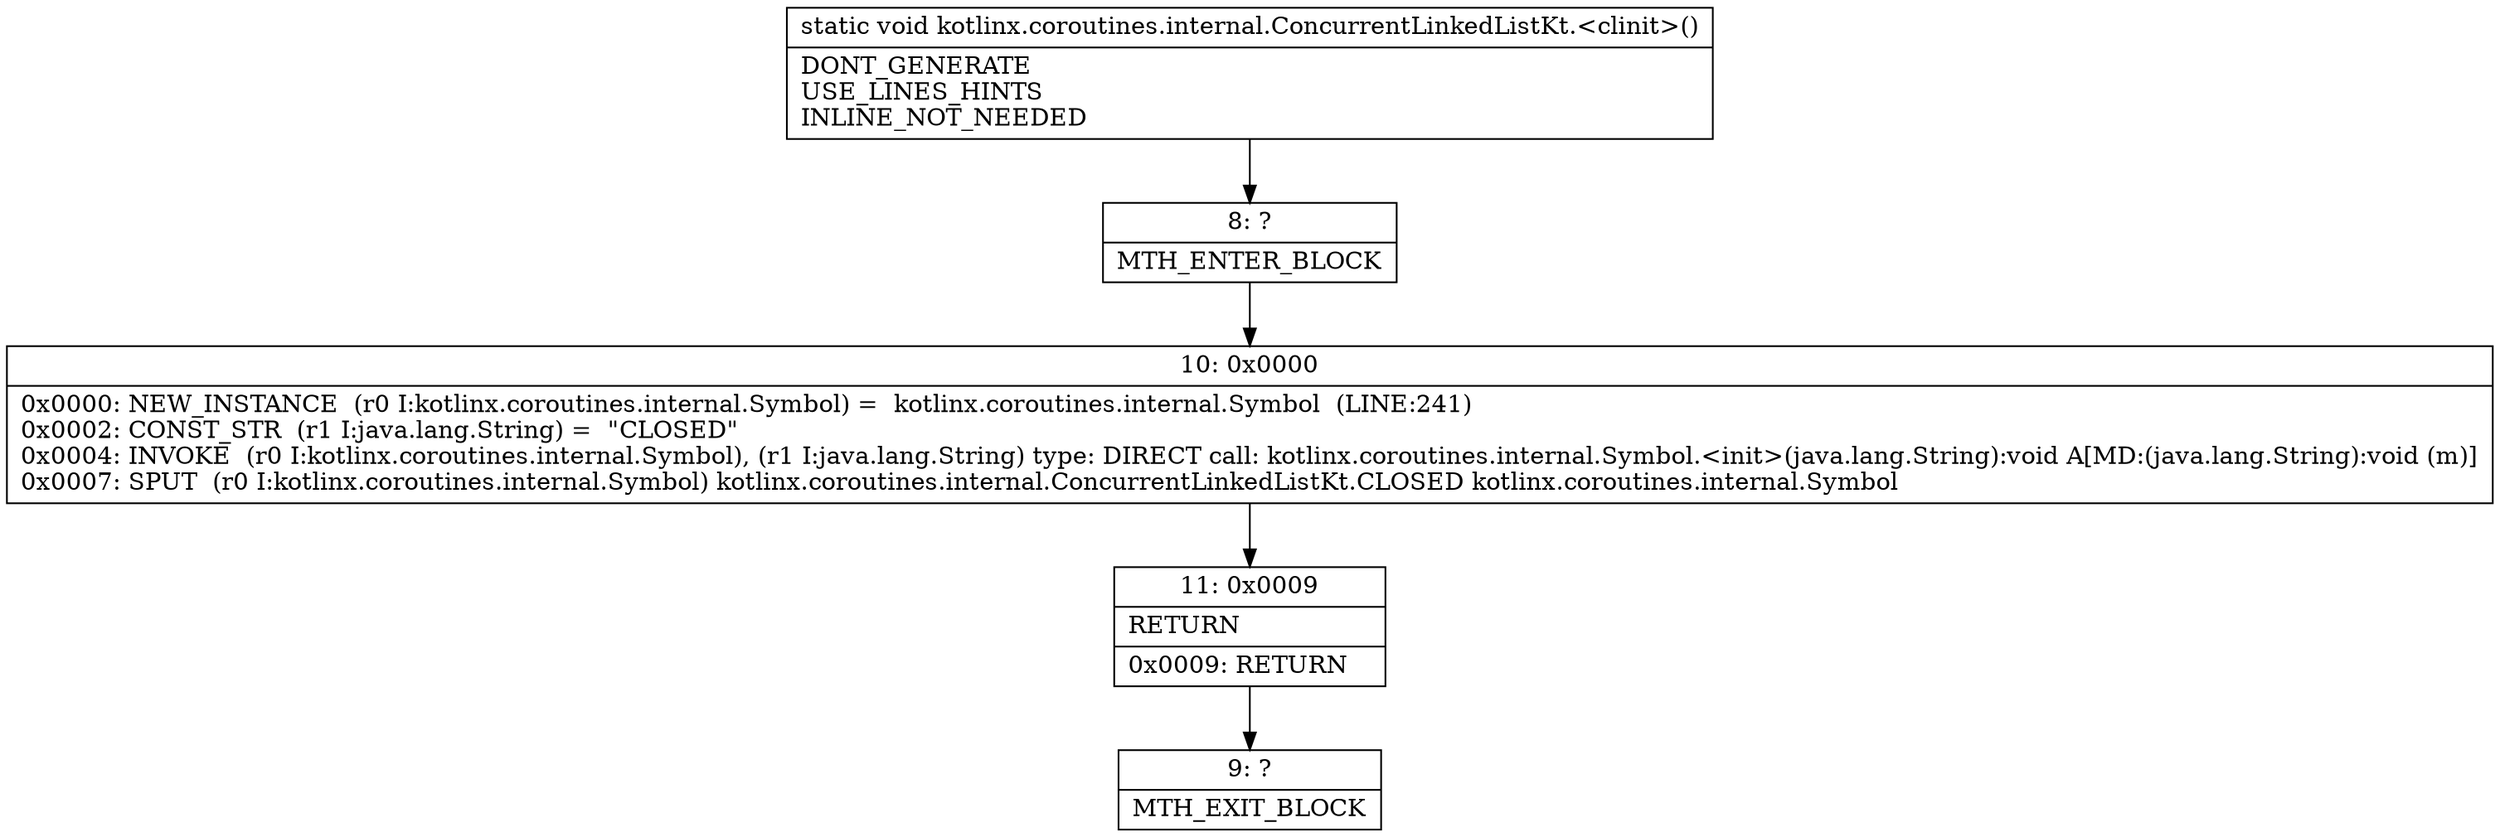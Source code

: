 digraph "CFG forkotlinx.coroutines.internal.ConcurrentLinkedListKt.\<clinit\>()V" {
Node_8 [shape=record,label="{8\:\ ?|MTH_ENTER_BLOCK\l}"];
Node_10 [shape=record,label="{10\:\ 0x0000|0x0000: NEW_INSTANCE  (r0 I:kotlinx.coroutines.internal.Symbol) =  kotlinx.coroutines.internal.Symbol  (LINE:241)\l0x0002: CONST_STR  (r1 I:java.lang.String) =  \"CLOSED\" \l0x0004: INVOKE  (r0 I:kotlinx.coroutines.internal.Symbol), (r1 I:java.lang.String) type: DIRECT call: kotlinx.coroutines.internal.Symbol.\<init\>(java.lang.String):void A[MD:(java.lang.String):void (m)]\l0x0007: SPUT  (r0 I:kotlinx.coroutines.internal.Symbol) kotlinx.coroutines.internal.ConcurrentLinkedListKt.CLOSED kotlinx.coroutines.internal.Symbol \l}"];
Node_11 [shape=record,label="{11\:\ 0x0009|RETURN\l|0x0009: RETURN   \l}"];
Node_9 [shape=record,label="{9\:\ ?|MTH_EXIT_BLOCK\l}"];
MethodNode[shape=record,label="{static void kotlinx.coroutines.internal.ConcurrentLinkedListKt.\<clinit\>()  | DONT_GENERATE\lUSE_LINES_HINTS\lINLINE_NOT_NEEDED\l}"];
MethodNode -> Node_8;Node_8 -> Node_10;
Node_10 -> Node_11;
Node_11 -> Node_9;
}

